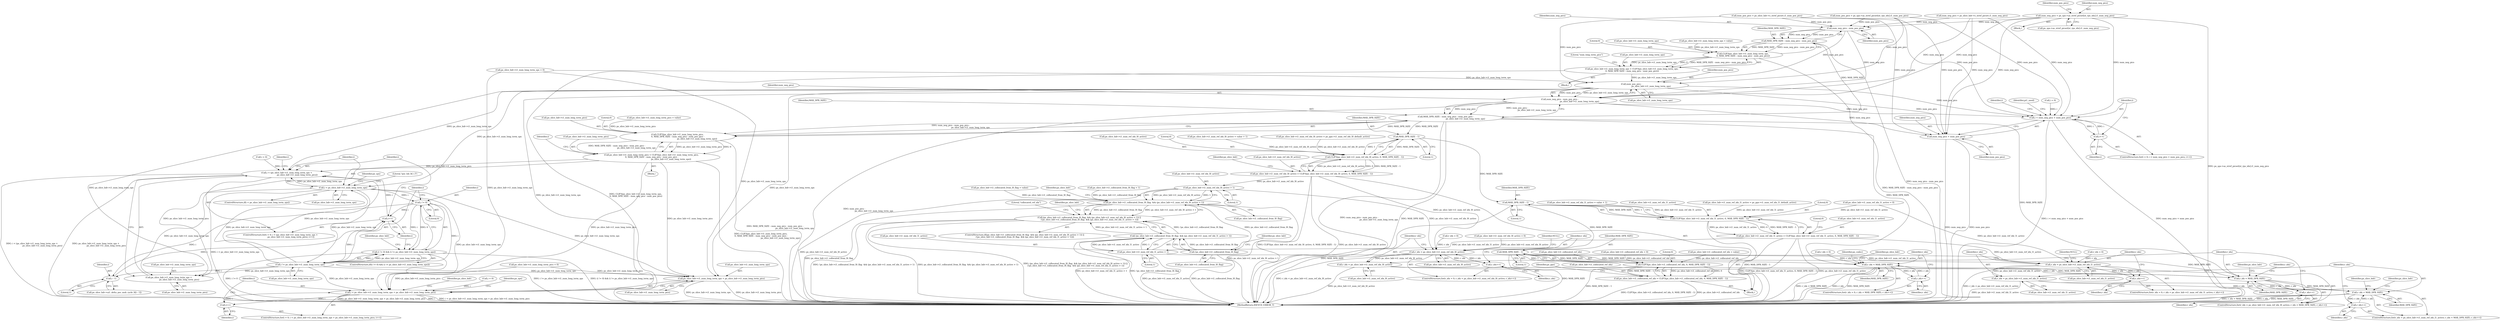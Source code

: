 digraph "0_Android_7c9be319a279654e55a6d757265f88c61a16a4d5@array" {
"1000755" [label="(Call,num_neg_pics = ps_sps->as_stref_picset[st_rps_idx].i1_num_neg_pics)"];
"1000860" [label="(Call,num_neg_pics - num_pos_pics)"];
"1000858" [label="(Call,MAX_DPB_SIZE - num_neg_pics - num_pos_pics)"];
"1000853" [label="(Call,CLIP3(ps_slice_hdr->i1_num_long_term_sps,\n 0, MAX_DPB_SIZE - num_neg_pics - num_pos_pics))"];
"1000849" [label="(Call,ps_slice_hdr->i1_num_long_term_sps = CLIP3(ps_slice_hdr->i1_num_long_term_sps,\n 0, MAX_DPB_SIZE - num_neg_pics - num_pos_pics))"];
"1000885" [label="(Call,num_pos_pics -\n                                                            ps_slice_hdr->i1_num_long_term_sps)"];
"1000883" [label="(Call,num_neg_pics - num_pos_pics -\n                                                            ps_slice_hdr->i1_num_long_term_sps)"];
"1000881" [label="(Call,MAX_DPB_SIZE - num_neg_pics - num_pos_pics -\n                                                            ps_slice_hdr->i1_num_long_term_sps)"];
"1000876" [label="(Call,CLIP3(ps_slice_hdr->i1_num_long_term_pics,\n 0, MAX_DPB_SIZE - num_neg_pics - num_pos_pics -\n                                                            ps_slice_hdr->i1_num_long_term_sps))"];
"1000872" [label="(Call,ps_slice_hdr->i1_num_long_term_pics = CLIP3(ps_slice_hdr->i1_num_long_term_pics,\n 0, MAX_DPB_SIZE - num_neg_pics - num_pos_pics -\n                                                            ps_slice_hdr->i1_num_long_term_sps))"];
"1000894" [label="(Call,i < (ps_slice_hdr->i1_num_long_term_sps +\n                                ps_slice_hdr->i1_num_long_term_pics))"];
"1000907" [label="(Call,i < ps_slice_hdr->i1_num_long_term_sps)"];
"1000896" [label="(Call,ps_slice_hdr->i1_num_long_term_sps +\n                                ps_slice_hdr->i1_num_long_term_pics)"];
"1001030" [label="(Call,i != 0)"];
"1000903" [label="(Call,i++)"];
"1001029" [label="(Call,(i != 0) && (i != ps_slice_hdr->i1_num_long_term_sps))"];
"1001033" [label="(Call,i != ps_slice_hdr->i1_num_long_term_sps)"];
"1001049" [label="(Call,i - 1)"];
"1001075" [label="(Call,i < ps_slice_hdr->i1_num_long_term_sps + ps_slice_hdr->i1_num_long_term_pics)"];
"1001084" [label="(Call,i++)"];
"1001077" [label="(Call,ps_slice_hdr->i1_num_long_term_sps + ps_slice_hdr->i1_num_long_term_pics)"];
"1001265" [label="(Call,MAX_DPB_SIZE - 1)"];
"1001260" [label="(Call,CLIP3(ps_slice_hdr->i1_num_ref_idx_l0_active, 0, MAX_DPB_SIZE - 1))"];
"1001256" [label="(Call,ps_slice_hdr->i1_num_ref_idx_l0_active = CLIP3(ps_slice_hdr->i1_num_ref_idx_l0_active, 0, MAX_DPB_SIZE - 1))"];
"1001390" [label="(Call,ps_slice_hdr->i1_num_ref_idx_l0_active > 1)"];
"1001386" [label="(Call,ps_slice_hdr->i1_collocated_from_l0_flag  && (ps_slice_hdr->i1_num_ref_idx_l0_active > 1))"];
"1001385" [label="(Call,(ps_slice_hdr->i1_collocated_from_l0_flag  && (ps_slice_hdr->i1_num_ref_idx_l0_active > 1)) ||\n (!ps_slice_hdr->i1_collocated_from_l0_flag  && (ps_slice_hdr->i1_num_ref_idx_l1_active > 1)))"];
"1001396" [label="(Call,!ps_slice_hdr->i1_collocated_from_l0_flag)"];
"1001395" [label="(Call,!ps_slice_hdr->i1_collocated_from_l0_flag  && (ps_slice_hdr->i1_num_ref_idx_l1_active > 1))"];
"1002286" [label="(Call,r_idx < ps_slice_hdr->i1_num_ref_idx_l0_active)"];
"1002291" [label="(Call,r_idx++)"];
"1002328" [label="(Call,r_idx = ps_slice_hdr->i1_num_ref_idx_l0_active)"];
"1002333" [label="(Call,r_idx < MAX_DPB_SIZE)"];
"1002336" [label="(Call,r_idx++)"];
"1002412" [label="(Call,r_idx < MAX_DPB_SIZE)"];
"1002415" [label="(Call,r_idx++)"];
"1001277" [label="(Call,MAX_DPB_SIZE - 1)"];
"1001272" [label="(Call,CLIP3(ps_slice_hdr->i1_num_ref_idx_l1_active, 0, MAX_DPB_SIZE - 1))"];
"1001268" [label="(Call,ps_slice_hdr->i1_num_ref_idx_l1_active = CLIP3(ps_slice_hdr->i1_num_ref_idx_l1_active, 0, MAX_DPB_SIZE - 1))"];
"1001400" [label="(Call,ps_slice_hdr->i1_num_ref_idx_l1_active > 1)"];
"1002365" [label="(Call,r_idx < ps_slice_hdr->i1_num_ref_idx_l1_active)"];
"1002370" [label="(Call,r_idx++)"];
"1002407" [label="(Call,r_idx = ps_slice_hdr->i1_num_ref_idx_l1_active)"];
"1001424" [label="(Call,MAX_DPB_SIZE - 1)"];
"1001419" [label="(Call,CLIP3(ps_slice_hdr->i1_collocated_ref_idx, 0, MAX_DPB_SIZE - 1))"];
"1001415" [label="(Call,ps_slice_hdr->i1_collocated_ref_idx = CLIP3(ps_slice_hdr->i1_collocated_ref_idx, 0, MAX_DPB_SIZE - 1))"];
"1002161" [label="(Call,r_idx < MAX_DPB_SIZE)"];
"1002164" [label="(Call,r_idx++)"];
"1001056" [label="(Call,i < num_neg_pics + num_pos_pics)"];
"1001061" [label="(Call,i++)"];
"1001058" [label="(Call,num_neg_pics + num_pos_pics)"];
"1000885" [label="(Call,num_pos_pics -\n                                                            ps_slice_hdr->i1_num_long_term_sps)"];
"1001261" [label="(Call,ps_slice_hdr->i1_num_ref_idx_l0_active)"];
"1001420" [label="(Call,ps_slice_hdr->i1_collocated_ref_idx)"];
"1000876" [label="(Call,CLIP3(ps_slice_hdr->i1_num_long_term_pics,\n 0, MAX_DPB_SIZE - num_neg_pics - num_pos_pics -\n                                                            ps_slice_hdr->i1_num_long_term_sps))"];
"1001265" [label="(Call,MAX_DPB_SIZE - 1)"];
"1001264" [label="(Literal,0)"];
"1000882" [label="(Identifier,MAX_DPB_SIZE)"];
"1001033" [label="(Call,i != ps_slice_hdr->i1_num_long_term_sps)"];
"1001208" [label="(Call,ps_slice_hdr->i1_num_ref_idx_l0_active = value + 1)"];
"1002336" [label="(Call,r_idx++)"];
"1002408" [label="(Identifier,r_idx)"];
"1002409" [label="(Call,ps_slice_hdr->i1_num_ref_idx_l1_active)"];
"1001357" [label="(Call,ps_slice_hdr->i1_collocated_ref_idx = 0)"];
"1001391" [label="(Call,ps_slice_hdr->i1_num_ref_idx_l0_active)"];
"1000890" [label="(ControlStructure,for(i = 0; i < (ps_slice_hdr->i1_num_long_term_sps +\n                                ps_slice_hdr->i1_num_long_term_pics); i++))"];
"1001090" [label="(Identifier,ps_slice_hdr)"];
"1000859" [label="(Identifier,MAX_DPB_SIZE)"];
"1001226" [label="(Call,ps_slice_hdr->i1_num_ref_idx_l1_active = value + 1)"];
"1000873" [label="(Call,ps_slice_hdr->i1_num_long_term_pics)"];
"1000900" [label="(Call,ps_slice_hdr->i1_num_long_term_pics)"];
"1002296" [label="(Identifier,NULL)"];
"1001384" [label="(ControlStructure,if((ps_slice_hdr->i1_collocated_from_l0_flag  && (ps_slice_hdr->i1_num_ref_idx_l0_active > 1)) ||\n (!ps_slice_hdr->i1_collocated_from_l0_flag  && (ps_slice_hdr->i1_num_ref_idx_l1_active > 1))))"];
"1001395" [label="(Call,!ps_slice_hdr->i1_collocated_from_l0_flag  && (ps_slice_hdr->i1_num_ref_idx_l1_active > 1))"];
"1001045" [label="(Call,ps_slice_hdr->ai1_delta_poc_msb_cycle_lt[i - 1])"];
"1001078" [label="(Call,ps_slice_hdr->i1_num_long_term_sps)"];
"1002283" [label="(Call,r_idx = 0)"];
"1001417" [label="(Identifier,ps_slice_hdr)"];
"1002164" [label="(Call,r_idx++)"];
"1000867" [label="(Call,ps_slice_hdr->i1_num_long_term_pics = value)"];
"1001085" [label="(Identifier,i)"];
"1000877" [label="(Call,ps_slice_hdr->i1_num_long_term_pics)"];
"1001270" [label="(Identifier,ps_slice_hdr)"];
"1000864" [label="(Literal,\"num_long_term_pics\")"];
"1001061" [label="(Call,i++)"];
"1001272" [label="(Call,CLIP3(ps_slice_hdr->i1_num_ref_idx_l1_active, 0, MAX_DPB_SIZE - 1))"];
"1001058" [label="(Call,num_neg_pics + num_pos_pics)"];
"1001260" [label="(Call,CLIP3(ps_slice_hdr->i1_num_ref_idx_l0_active, 0, MAX_DPB_SIZE - 1))"];
"1001282" [label="(Literal,0)"];
"1000906" [label="(ControlStructure,if(i < ps_slice_hdr->i1_num_long_term_sps))"];
"1001032" [label="(Literal,0)"];
"1000892" [label="(Identifier,i)"];
"1001256" [label="(Call,ps_slice_hdr->i1_num_ref_idx_l0_active = CLIP3(ps_slice_hdr->i1_num_ref_idx_l0_active, 0, MAX_DPB_SIZE - 1))"];
"1002337" [label="(Identifier,r_idx)"];
"1002371" [label="(Identifier,r_idx)"];
"1002162" [label="(Identifier,r_idx)"];
"1002367" [label="(Call,ps_slice_hdr->i1_num_ref_idx_l1_active)"];
"1001059" [label="(Identifier,num_neg_pics)"];
"1000850" [label="(Call,ps_slice_hdr->i1_num_long_term_sps)"];
"1000916" [label="(Identifier,ps_sps)"];
"1001273" [label="(Call,ps_slice_hdr->i1_num_ref_idx_l1_active)"];
"1000764" [label="(Call,num_pos_pics = ps_sps->as_stref_picset[st_rps_idx].i1_num_pos_pics)"];
"1000716" [label="(Block,)"];
"1001268" [label="(Call,ps_slice_hdr->i1_num_ref_idx_l1_active = CLIP3(ps_slice_hdr->i1_num_ref_idx_l1_active, 0, MAX_DPB_SIZE - 1))"];
"1001072" [label="(Call,i = 0)"];
"1001426" [label="(Literal,1)"];
"1000576" [label="(Call,ps_slice_hdr->i1_num_long_term_pics = 0)"];
"1001415" [label="(Call,ps_slice_hdr->i1_collocated_ref_idx = CLIP3(ps_slice_hdr->i1_collocated_ref_idx, 0, MAX_DPB_SIZE - 1))"];
"1001035" [label="(Call,ps_slice_hdr->i1_num_long_term_sps)"];
"1001081" [label="(Call,ps_slice_hdr->i1_num_long_term_pics)"];
"1001034" [label="(Identifier,i)"];
"1002343" [label="(Identifier,ps_slice_hdr)"];
"1000862" [label="(Identifier,num_pos_pics)"];
"1001029" [label="(Call,(i != 0) && (i != ps_slice_hdr->i1_num_long_term_sps))"];
"1002413" [label="(Identifier,r_idx)"];
"1001062" [label="(Identifier,i)"];
"1002282" [label="(ControlStructure,for(r_idx = 0; r_idx < ps_slice_hdr->i1_num_ref_idx_l0_active; r_idx++))"];
"1001098" [label="(Identifier,ps_sps)"];
"1001057" [label="(Identifier,i)"];
"1001423" [label="(Literal,0)"];
"1001424" [label="(Call,MAX_DPB_SIZE - 1)"];
"1001394" [label="(Literal,1)"];
"1001049" [label="(Call,i - 1)"];
"1000883" [label="(Call,num_neg_pics - num_pos_pics -\n                                                            ps_slice_hdr->i1_num_long_term_sps)"];
"1000891" [label="(Call,i = 0)"];
"1002223" [label="(Identifier,ps_codec)"];
"1002171" [label="(Identifier,ps_slice_hdr)"];
"1000755" [label="(Call,num_neg_pics = ps_sps->as_stref_picset[st_rps_idx].i1_num_neg_pics)"];
"1001031" [label="(Identifier,i)"];
"1001407" [label="(Literal,\"collocated_ref_idx\")"];
"1001060" [label="(Identifier,num_pos_pics)"];
"1001390" [label="(Call,ps_slice_hdr->i1_num_ref_idx_l0_active > 1)"];
"1002292" [label="(Identifier,r_idx)"];
"1001396" [label="(Call,!ps_slice_hdr->i1_collocated_from_l0_flag)"];
"1001379" [label="(Call,ps_slice_hdr->i1_collocated_from_l0_flag = value)"];
"1002375" [label="(Identifier,NULL)"];
"1001249" [label="(Call,ps_slice_hdr->i1_num_ref_idx_l1_active = ps_pps->i1_num_ref_idx_l1_default_active)"];
"1002443" [label="(Identifier,ps_slice_hdr)"];
"1002661" [label="(MethodReturn,IHEVCD_ERROR_T)"];
"1001257" [label="(Call,ps_slice_hdr->i1_num_ref_idx_l0_active)"];
"1002365" [label="(Call,r_idx < ps_slice_hdr->i1_num_ref_idx_l1_active)"];
"1000881" [label="(Call,MAX_DPB_SIZE - num_neg_pics - num_pos_pics -\n                                                            ps_slice_hdr->i1_num_long_term_sps)"];
"1000880" [label="(Literal,0)"];
"1001431" [label="(Identifier,ps_pps)"];
"1001050" [label="(Identifier,i)"];
"1001056" [label="(Call,i < num_neg_pics + num_pos_pics)"];
"1000832" [label="(Block,)"];
"1000861" [label="(Identifier,num_neg_pics)"];
"1000908" [label="(Identifier,i)"];
"1000853" [label="(Call,CLIP3(ps_slice_hdr->i1_num_long_term_sps,\n 0, MAX_DPB_SIZE - num_neg_pics - num_pos_pics))"];
"1001387" [label="(Call,ps_slice_hdr->i1_collocated_from_l0_flag)"];
"1000854" [label="(Call,ps_slice_hdr->i1_num_long_term_sps)"];
"1002414" [label="(Identifier,MAX_DPB_SIZE)"];
"1000571" [label="(Call,ps_slice_hdr->i1_num_long_term_sps = 0)"];
"1002158" [label="(Call,r_idx = 0)"];
"1002328" [label="(Call,r_idx = ps_slice_hdr->i1_num_ref_idx_l0_active)"];
"1000896" [label="(Call,ps_slice_hdr->i1_num_long_term_sps +\n                                ps_slice_hdr->i1_num_long_term_pics)"];
"1000966" [label="(Literal,\"poc_lsb_lt[ i ]\")"];
"1001076" [label="(Identifier,i)"];
"1001052" [label="(ControlStructure,for(i = 0; i < num_neg_pics + num_pos_pics; i++))"];
"1001277" [label="(Call,MAX_DPB_SIZE - 1)"];
"1000907" [label="(Call,i < ps_slice_hdr->i1_num_long_term_sps)"];
"1001075" [label="(Call,i < ps_slice_hdr->i1_num_long_term_sps + ps_slice_hdr->i1_num_long_term_pics)"];
"1000904" [label="(Identifier,i)"];
"1000765" [label="(Identifier,num_pos_pics)"];
"1001042" [label="(Identifier,ps_slice_hdr)"];
"1001386" [label="(Call,ps_slice_hdr->i1_collocated_from_l0_flag  && (ps_slice_hdr->i1_num_ref_idx_l0_active > 1))"];
"1000860" [label="(Call,num_neg_pics - num_pos_pics)"];
"1002362" [label="(Call,r_idx = 0)"];
"1001410" [label="(Call,ps_slice_hdr->i1_collocated_ref_idx = value)"];
"1002334" [label="(Identifier,r_idx)"];
"1002361" [label="(ControlStructure,for(r_idx = 0; r_idx < ps_slice_hdr->i1_num_ref_idx_l1_active; r_idx++))"];
"1000757" [label="(Call,ps_sps->as_stref_picset[st_rps_idx].i1_num_neg_pics)"];
"1002287" [label="(Identifier,r_idx)"];
"1001269" [label="(Call,ps_slice_hdr->i1_num_ref_idx_l1_active)"];
"1001073" [label="(Identifier,i)"];
"1002329" [label="(Identifier,r_idx)"];
"1000807" [label="(Call,num_neg_pics = ps_slice_hdr->s_stref_picset.i1_num_neg_pics)"];
"1000858" [label="(Call,MAX_DPB_SIZE - num_neg_pics - num_pos_pics)"];
"1002422" [label="(Identifier,ps_slice_hdr)"];
"1002286" [label="(Call,r_idx < ps_slice_hdr->i1_num_ref_idx_l0_active)"];
"1001416" [label="(Call,ps_slice_hdr->i1_collocated_ref_idx)"];
"1000897" [label="(Call,ps_slice_hdr->i1_num_long_term_sps)"];
"1000884" [label="(Identifier,num_neg_pics)"];
"1002327" [label="(ControlStructure,for(r_idx = ps_slice_hdr->i1_num_ref_idx_l0_active; r_idx < MAX_DPB_SIZE; r_idx++))"];
"1001402" [label="(Identifier,ps_slice_hdr)"];
"1002407" [label="(Call,r_idx = ps_slice_hdr->i1_num_ref_idx_l1_active)"];
"1002416" [label="(Identifier,r_idx)"];
"1001279" [label="(Literal,1)"];
"1001276" [label="(Literal,0)"];
"1001054" [label="(Identifier,i)"];
"1002406" [label="(ControlStructure,for(r_idx = ps_slice_hdr->i1_num_ref_idx_l1_active; r_idx < MAX_DPB_SIZE; r_idx++))"];
"1001051" [label="(Literal,1)"];
"1002333" [label="(Call,r_idx < MAX_DPB_SIZE)"];
"1001278" [label="(Identifier,MAX_DPB_SIZE)"];
"1000844" [label="(Call,ps_slice_hdr->i1_num_long_term_sps = value)"];
"1000857" [label="(Literal,0)"];
"1000903" [label="(Call,i++)"];
"1002412" [label="(Call,r_idx < MAX_DPB_SIZE)"];
"1000894" [label="(Call,i < (ps_slice_hdr->i1_num_long_term_sps +\n                                ps_slice_hdr->i1_num_long_term_pics))"];
"1001267" [label="(Literal,1)"];
"1001071" [label="(ControlStructure,for(i = 0; i < ps_slice_hdr->i1_num_long_term_sps + ps_slice_hdr->i1_num_long_term_pics; i++))"];
"1002335" [label="(Identifier,MAX_DPB_SIZE)"];
"1001161" [label="(Call,ps_slice_hdr->i1_num_ref_idx_l1_active = 0)"];
"1000872" [label="(Call,ps_slice_hdr->i1_num_long_term_pics = CLIP3(ps_slice_hdr->i1_num_long_term_pics,\n 0, MAX_DPB_SIZE - num_neg_pics - num_pos_pics -\n                                                            ps_slice_hdr->i1_num_long_term_sps))"];
"1002366" [label="(Identifier,r_idx)"];
"1001385" [label="(Call,(ps_slice_hdr->i1_collocated_from_l0_flag  && (ps_slice_hdr->i1_num_ref_idx_l0_active > 1)) ||\n (!ps_slice_hdr->i1_collocated_from_l0_flag  && (ps_slice_hdr->i1_num_ref_idx_l1_active > 1)))"];
"1001404" [label="(Literal,1)"];
"1001188" [label="(Block,)"];
"1002161" [label="(Call,r_idx < MAX_DPB_SIZE)"];
"1001235" [label="(Call,ps_slice_hdr->i1_num_ref_idx_l0_active = ps_pps->i1_num_ref_idx_l0_default_active)"];
"1001401" [label="(Call,ps_slice_hdr->i1_num_ref_idx_l1_active)"];
"1001066" [label="(Identifier,pi1_used)"];
"1002165" [label="(Identifier,r_idx)"];
"1002288" [label="(Call,ps_slice_hdr->i1_num_ref_idx_l0_active)"];
"1000895" [label="(Identifier,i)"];
"1001077" [label="(Call,ps_slice_hdr->i1_num_long_term_sps + ps_slice_hdr->i1_num_long_term_pics)"];
"1002330" [label="(Call,ps_slice_hdr->i1_num_ref_idx_l0_active)"];
"1002363" [label="(Identifier,r_idx)"];
"1001419" [label="(Call,CLIP3(ps_slice_hdr->i1_collocated_ref_idx, 0, MAX_DPB_SIZE - 1))"];
"1001398" [label="(Identifier,ps_slice_hdr)"];
"1001156" [label="(Call,ps_slice_hdr->i1_num_ref_idx_l0_active = 0)"];
"1002370" [label="(Call,r_idx++)"];
"1001352" [label="(Call,ps_slice_hdr->i1_collocated_from_l0_flag = 1)"];
"1000886" [label="(Identifier,num_pos_pics)"];
"1001030" [label="(Call,i != 0)"];
"1000887" [label="(Call,ps_slice_hdr->i1_num_long_term_sps)"];
"1001053" [label="(Call,i = 0)"];
"1001084" [label="(Call,i++)"];
"1001028" [label="(ControlStructure,if((i != 0) && (i != ps_slice_hdr->i1_num_long_term_sps)))"];
"1002291" [label="(Call,r_idx++)"];
"1000814" [label="(Call,num_pos_pics = ps_slice_hdr->s_stref_picset.i1_num_pos_pics)"];
"1000756" [label="(Identifier,num_neg_pics)"];
"1000849" [label="(Call,ps_slice_hdr->i1_num_long_term_sps = CLIP3(ps_slice_hdr->i1_num_long_term_sps,\n 0, MAX_DPB_SIZE - num_neg_pics - num_pos_pics))"];
"1001425" [label="(Identifier,MAX_DPB_SIZE)"];
"1000909" [label="(Call,ps_slice_hdr->i1_num_long_term_sps)"];
"1002415" [label="(Call,r_idx++)"];
"1001400" [label="(Call,ps_slice_hdr->i1_num_ref_idx_l1_active > 1)"];
"1002163" [label="(Identifier,MAX_DPB_SIZE)"];
"1002157" [label="(ControlStructure,for(r_idx = 0; r_idx < MAX_DPB_SIZE; r_idx++))"];
"1001266" [label="(Identifier,MAX_DPB_SIZE)"];
"1000839" [label="(Block,)"];
"1001397" [label="(Call,ps_slice_hdr->i1_collocated_from_l0_flag)"];
"1000755" -> "1000716"  [label="AST: "];
"1000755" -> "1000757"  [label="CFG: "];
"1000756" -> "1000755"  [label="AST: "];
"1000757" -> "1000755"  [label="AST: "];
"1000765" -> "1000755"  [label="CFG: "];
"1000755" -> "1002661"  [label="DDG: ps_sps->as_stref_picset[st_rps_idx].i1_num_neg_pics"];
"1000755" -> "1000860"  [label="DDG: num_neg_pics"];
"1000755" -> "1000883"  [label="DDG: num_neg_pics"];
"1000755" -> "1001056"  [label="DDG: num_neg_pics"];
"1000755" -> "1001058"  [label="DDG: num_neg_pics"];
"1000860" -> "1000858"  [label="AST: "];
"1000860" -> "1000862"  [label="CFG: "];
"1000861" -> "1000860"  [label="AST: "];
"1000862" -> "1000860"  [label="AST: "];
"1000858" -> "1000860"  [label="CFG: "];
"1000860" -> "1000858"  [label="DDG: num_neg_pics"];
"1000860" -> "1000858"  [label="DDG: num_pos_pics"];
"1000807" -> "1000860"  [label="DDG: num_neg_pics"];
"1000814" -> "1000860"  [label="DDG: num_pos_pics"];
"1000764" -> "1000860"  [label="DDG: num_pos_pics"];
"1000860" -> "1000883"  [label="DDG: num_neg_pics"];
"1000860" -> "1000885"  [label="DDG: num_pos_pics"];
"1000858" -> "1000853"  [label="AST: "];
"1000859" -> "1000858"  [label="AST: "];
"1000853" -> "1000858"  [label="CFG: "];
"1000858" -> "1002661"  [label="DDG: num_neg_pics - num_pos_pics"];
"1000858" -> "1000853"  [label="DDG: MAX_DPB_SIZE"];
"1000858" -> "1000853"  [label="DDG: num_neg_pics - num_pos_pics"];
"1000858" -> "1000881"  [label="DDG: MAX_DPB_SIZE"];
"1000853" -> "1000849"  [label="AST: "];
"1000854" -> "1000853"  [label="AST: "];
"1000857" -> "1000853"  [label="AST: "];
"1000849" -> "1000853"  [label="CFG: "];
"1000853" -> "1002661"  [label="DDG: MAX_DPB_SIZE - num_neg_pics - num_pos_pics"];
"1000853" -> "1000849"  [label="DDG: ps_slice_hdr->i1_num_long_term_sps"];
"1000853" -> "1000849"  [label="DDG: 0"];
"1000853" -> "1000849"  [label="DDG: MAX_DPB_SIZE - num_neg_pics - num_pos_pics"];
"1000844" -> "1000853"  [label="DDG: ps_slice_hdr->i1_num_long_term_sps"];
"1000849" -> "1000839"  [label="AST: "];
"1000850" -> "1000849"  [label="AST: "];
"1000864" -> "1000849"  [label="CFG: "];
"1000849" -> "1002661"  [label="DDG: CLIP3(ps_slice_hdr->i1_num_long_term_sps,\n 0, MAX_DPB_SIZE - num_neg_pics - num_pos_pics)"];
"1000849" -> "1000885"  [label="DDG: ps_slice_hdr->i1_num_long_term_sps"];
"1000885" -> "1000883"  [label="AST: "];
"1000885" -> "1000887"  [label="CFG: "];
"1000886" -> "1000885"  [label="AST: "];
"1000887" -> "1000885"  [label="AST: "];
"1000883" -> "1000885"  [label="CFG: "];
"1000885" -> "1000883"  [label="DDG: num_pos_pics"];
"1000885" -> "1000883"  [label="DDG: ps_slice_hdr->i1_num_long_term_sps"];
"1000814" -> "1000885"  [label="DDG: num_pos_pics"];
"1000764" -> "1000885"  [label="DDG: num_pos_pics"];
"1000571" -> "1000885"  [label="DDG: ps_slice_hdr->i1_num_long_term_sps"];
"1000885" -> "1000894"  [label="DDG: ps_slice_hdr->i1_num_long_term_sps"];
"1000885" -> "1000896"  [label="DDG: ps_slice_hdr->i1_num_long_term_sps"];
"1000885" -> "1000907"  [label="DDG: ps_slice_hdr->i1_num_long_term_sps"];
"1000885" -> "1001056"  [label="DDG: num_pos_pics"];
"1000885" -> "1001058"  [label="DDG: num_pos_pics"];
"1000885" -> "1001075"  [label="DDG: ps_slice_hdr->i1_num_long_term_sps"];
"1000885" -> "1001077"  [label="DDG: ps_slice_hdr->i1_num_long_term_sps"];
"1000883" -> "1000881"  [label="AST: "];
"1000884" -> "1000883"  [label="AST: "];
"1000881" -> "1000883"  [label="CFG: "];
"1000883" -> "1002661"  [label="DDG: num_pos_pics -\n                                                            ps_slice_hdr->i1_num_long_term_sps"];
"1000883" -> "1000881"  [label="DDG: num_neg_pics"];
"1000883" -> "1000881"  [label="DDG: num_pos_pics -\n                                                            ps_slice_hdr->i1_num_long_term_sps"];
"1000807" -> "1000883"  [label="DDG: num_neg_pics"];
"1000883" -> "1001056"  [label="DDG: num_neg_pics"];
"1000883" -> "1001058"  [label="DDG: num_neg_pics"];
"1000881" -> "1000876"  [label="AST: "];
"1000882" -> "1000881"  [label="AST: "];
"1000876" -> "1000881"  [label="CFG: "];
"1000881" -> "1002661"  [label="DDG: num_neg_pics - num_pos_pics -\n                                                            ps_slice_hdr->i1_num_long_term_sps"];
"1000881" -> "1002661"  [label="DDG: MAX_DPB_SIZE"];
"1000881" -> "1000876"  [label="DDG: MAX_DPB_SIZE"];
"1000881" -> "1000876"  [label="DDG: num_neg_pics - num_pos_pics -\n                                                            ps_slice_hdr->i1_num_long_term_sps"];
"1000881" -> "1001265"  [label="DDG: MAX_DPB_SIZE"];
"1000881" -> "1002161"  [label="DDG: MAX_DPB_SIZE"];
"1000881" -> "1002333"  [label="DDG: MAX_DPB_SIZE"];
"1000876" -> "1000872"  [label="AST: "];
"1000877" -> "1000876"  [label="AST: "];
"1000880" -> "1000876"  [label="AST: "];
"1000872" -> "1000876"  [label="CFG: "];
"1000876" -> "1002661"  [label="DDG: MAX_DPB_SIZE - num_neg_pics - num_pos_pics -\n                                                            ps_slice_hdr->i1_num_long_term_sps"];
"1000876" -> "1000872"  [label="DDG: ps_slice_hdr->i1_num_long_term_pics"];
"1000876" -> "1000872"  [label="DDG: 0"];
"1000876" -> "1000872"  [label="DDG: MAX_DPB_SIZE - num_neg_pics - num_pos_pics -\n                                                            ps_slice_hdr->i1_num_long_term_sps"];
"1000867" -> "1000876"  [label="DDG: ps_slice_hdr->i1_num_long_term_pics"];
"1000872" -> "1000832"  [label="AST: "];
"1000873" -> "1000872"  [label="AST: "];
"1000892" -> "1000872"  [label="CFG: "];
"1000872" -> "1002661"  [label="DDG: CLIP3(ps_slice_hdr->i1_num_long_term_pics,\n 0, MAX_DPB_SIZE - num_neg_pics - num_pos_pics -\n                                                            ps_slice_hdr->i1_num_long_term_sps)"];
"1000872" -> "1000894"  [label="DDG: ps_slice_hdr->i1_num_long_term_pics"];
"1000872" -> "1000896"  [label="DDG: ps_slice_hdr->i1_num_long_term_pics"];
"1000872" -> "1001075"  [label="DDG: ps_slice_hdr->i1_num_long_term_pics"];
"1000872" -> "1001077"  [label="DDG: ps_slice_hdr->i1_num_long_term_pics"];
"1000894" -> "1000890"  [label="AST: "];
"1000894" -> "1000896"  [label="CFG: "];
"1000895" -> "1000894"  [label="AST: "];
"1000896" -> "1000894"  [label="AST: "];
"1000908" -> "1000894"  [label="CFG: "];
"1001054" -> "1000894"  [label="CFG: "];
"1000894" -> "1002661"  [label="DDG: i < (ps_slice_hdr->i1_num_long_term_sps +\n                                ps_slice_hdr->i1_num_long_term_pics)"];
"1000894" -> "1002661"  [label="DDG: ps_slice_hdr->i1_num_long_term_sps +\n                                ps_slice_hdr->i1_num_long_term_pics"];
"1000903" -> "1000894"  [label="DDG: i"];
"1000891" -> "1000894"  [label="DDG: i"];
"1000907" -> "1000894"  [label="DDG: ps_slice_hdr->i1_num_long_term_sps"];
"1001033" -> "1000894"  [label="DDG: ps_slice_hdr->i1_num_long_term_sps"];
"1000894" -> "1000907"  [label="DDG: i"];
"1000907" -> "1000906"  [label="AST: "];
"1000907" -> "1000909"  [label="CFG: "];
"1000908" -> "1000907"  [label="AST: "];
"1000909" -> "1000907"  [label="AST: "];
"1000916" -> "1000907"  [label="CFG: "];
"1000966" -> "1000907"  [label="CFG: "];
"1000907" -> "1002661"  [label="DDG: i < ps_slice_hdr->i1_num_long_term_sps"];
"1000907" -> "1000896"  [label="DDG: ps_slice_hdr->i1_num_long_term_sps"];
"1001033" -> "1000907"  [label="DDG: ps_slice_hdr->i1_num_long_term_sps"];
"1000907" -> "1001030"  [label="DDG: i"];
"1000907" -> "1001033"  [label="DDG: ps_slice_hdr->i1_num_long_term_sps"];
"1000907" -> "1001075"  [label="DDG: ps_slice_hdr->i1_num_long_term_sps"];
"1000907" -> "1001077"  [label="DDG: ps_slice_hdr->i1_num_long_term_sps"];
"1000896" -> "1000900"  [label="CFG: "];
"1000897" -> "1000896"  [label="AST: "];
"1000900" -> "1000896"  [label="AST: "];
"1001033" -> "1000896"  [label="DDG: ps_slice_hdr->i1_num_long_term_sps"];
"1001030" -> "1001029"  [label="AST: "];
"1001030" -> "1001032"  [label="CFG: "];
"1001031" -> "1001030"  [label="AST: "];
"1001032" -> "1001030"  [label="AST: "];
"1001034" -> "1001030"  [label="CFG: "];
"1001029" -> "1001030"  [label="CFG: "];
"1001030" -> "1000903"  [label="DDG: i"];
"1001030" -> "1001029"  [label="DDG: i"];
"1001030" -> "1001029"  [label="DDG: 0"];
"1001030" -> "1001033"  [label="DDG: i"];
"1001030" -> "1001049"  [label="DDG: i"];
"1000903" -> "1000890"  [label="AST: "];
"1000903" -> "1000904"  [label="CFG: "];
"1000904" -> "1000903"  [label="AST: "];
"1000895" -> "1000903"  [label="CFG: "];
"1001049" -> "1000903"  [label="DDG: i"];
"1001033" -> "1000903"  [label="DDG: i"];
"1001029" -> "1001028"  [label="AST: "];
"1001029" -> "1001033"  [label="CFG: "];
"1001033" -> "1001029"  [label="AST: "];
"1001042" -> "1001029"  [label="CFG: "];
"1000904" -> "1001029"  [label="CFG: "];
"1001029" -> "1002661"  [label="DDG: i != 0"];
"1001029" -> "1002661"  [label="DDG: i != ps_slice_hdr->i1_num_long_term_sps"];
"1001029" -> "1002661"  [label="DDG: (i != 0) && (i != ps_slice_hdr->i1_num_long_term_sps)"];
"1001033" -> "1001029"  [label="DDG: i"];
"1001033" -> "1001029"  [label="DDG: ps_slice_hdr->i1_num_long_term_sps"];
"1001033" -> "1001035"  [label="CFG: "];
"1001034" -> "1001033"  [label="AST: "];
"1001035" -> "1001033"  [label="AST: "];
"1001033" -> "1001049"  [label="DDG: i"];
"1001033" -> "1001075"  [label="DDG: ps_slice_hdr->i1_num_long_term_sps"];
"1001033" -> "1001077"  [label="DDG: ps_slice_hdr->i1_num_long_term_sps"];
"1001049" -> "1001045"  [label="AST: "];
"1001049" -> "1001051"  [label="CFG: "];
"1001050" -> "1001049"  [label="AST: "];
"1001051" -> "1001049"  [label="AST: "];
"1001045" -> "1001049"  [label="CFG: "];
"1001075" -> "1001071"  [label="AST: "];
"1001075" -> "1001077"  [label="CFG: "];
"1001076" -> "1001075"  [label="AST: "];
"1001077" -> "1001075"  [label="AST: "];
"1001090" -> "1001075"  [label="CFG: "];
"1001098" -> "1001075"  [label="CFG: "];
"1001075" -> "1002661"  [label="DDG: i < ps_slice_hdr->i1_num_long_term_sps + ps_slice_hdr->i1_num_long_term_pics"];
"1001075" -> "1002661"  [label="DDG: ps_slice_hdr->i1_num_long_term_sps + ps_slice_hdr->i1_num_long_term_pics"];
"1001075" -> "1002661"  [label="DDG: i"];
"1001084" -> "1001075"  [label="DDG: i"];
"1001072" -> "1001075"  [label="DDG: i"];
"1000571" -> "1001075"  [label="DDG: ps_slice_hdr->i1_num_long_term_sps"];
"1000576" -> "1001075"  [label="DDG: ps_slice_hdr->i1_num_long_term_pics"];
"1001075" -> "1001084"  [label="DDG: i"];
"1001084" -> "1001071"  [label="AST: "];
"1001084" -> "1001085"  [label="CFG: "];
"1001085" -> "1001084"  [label="AST: "];
"1001076" -> "1001084"  [label="CFG: "];
"1001077" -> "1001081"  [label="CFG: "];
"1001078" -> "1001077"  [label="AST: "];
"1001081" -> "1001077"  [label="AST: "];
"1001077" -> "1002661"  [label="DDG: ps_slice_hdr->i1_num_long_term_sps"];
"1001077" -> "1002661"  [label="DDG: ps_slice_hdr->i1_num_long_term_pics"];
"1000571" -> "1001077"  [label="DDG: ps_slice_hdr->i1_num_long_term_sps"];
"1000576" -> "1001077"  [label="DDG: ps_slice_hdr->i1_num_long_term_pics"];
"1001265" -> "1001260"  [label="AST: "];
"1001265" -> "1001267"  [label="CFG: "];
"1001266" -> "1001265"  [label="AST: "];
"1001267" -> "1001265"  [label="AST: "];
"1001260" -> "1001265"  [label="CFG: "];
"1001265" -> "1001260"  [label="DDG: MAX_DPB_SIZE"];
"1001265" -> "1001260"  [label="DDG: 1"];
"1001265" -> "1001277"  [label="DDG: MAX_DPB_SIZE"];
"1001260" -> "1001256"  [label="AST: "];
"1001261" -> "1001260"  [label="AST: "];
"1001264" -> "1001260"  [label="AST: "];
"1001256" -> "1001260"  [label="CFG: "];
"1001260" -> "1001256"  [label="DDG: ps_slice_hdr->i1_num_ref_idx_l0_active"];
"1001260" -> "1001256"  [label="DDG: 0"];
"1001260" -> "1001256"  [label="DDG: MAX_DPB_SIZE - 1"];
"1001208" -> "1001260"  [label="DDG: ps_slice_hdr->i1_num_ref_idx_l0_active"];
"1001235" -> "1001260"  [label="DDG: ps_slice_hdr->i1_num_ref_idx_l0_active"];
"1001256" -> "1001188"  [label="AST: "];
"1001257" -> "1001256"  [label="AST: "];
"1001270" -> "1001256"  [label="CFG: "];
"1001256" -> "1002661"  [label="DDG: ps_slice_hdr->i1_num_ref_idx_l0_active"];
"1001256" -> "1002661"  [label="DDG: CLIP3(ps_slice_hdr->i1_num_ref_idx_l0_active, 0, MAX_DPB_SIZE - 1)"];
"1001256" -> "1001390"  [label="DDG: ps_slice_hdr->i1_num_ref_idx_l0_active"];
"1001256" -> "1002286"  [label="DDG: ps_slice_hdr->i1_num_ref_idx_l0_active"];
"1001390" -> "1001386"  [label="AST: "];
"1001390" -> "1001394"  [label="CFG: "];
"1001391" -> "1001390"  [label="AST: "];
"1001394" -> "1001390"  [label="AST: "];
"1001386" -> "1001390"  [label="CFG: "];
"1001390" -> "1002661"  [label="DDG: ps_slice_hdr->i1_num_ref_idx_l0_active"];
"1001390" -> "1001386"  [label="DDG: ps_slice_hdr->i1_num_ref_idx_l0_active"];
"1001390" -> "1001386"  [label="DDG: 1"];
"1001390" -> "1002286"  [label="DDG: ps_slice_hdr->i1_num_ref_idx_l0_active"];
"1001386" -> "1001385"  [label="AST: "];
"1001386" -> "1001387"  [label="CFG: "];
"1001387" -> "1001386"  [label="AST: "];
"1001398" -> "1001386"  [label="CFG: "];
"1001385" -> "1001386"  [label="CFG: "];
"1001386" -> "1002661"  [label="DDG: ps_slice_hdr->i1_collocated_from_l0_flag"];
"1001386" -> "1002661"  [label="DDG: ps_slice_hdr->i1_num_ref_idx_l0_active > 1"];
"1001386" -> "1001385"  [label="DDG: ps_slice_hdr->i1_collocated_from_l0_flag"];
"1001386" -> "1001385"  [label="DDG: ps_slice_hdr->i1_num_ref_idx_l0_active > 1"];
"1001379" -> "1001386"  [label="DDG: ps_slice_hdr->i1_collocated_from_l0_flag"];
"1001352" -> "1001386"  [label="DDG: ps_slice_hdr->i1_collocated_from_l0_flag"];
"1001386" -> "1001396"  [label="DDG: ps_slice_hdr->i1_collocated_from_l0_flag"];
"1001385" -> "1001384"  [label="AST: "];
"1001385" -> "1001395"  [label="CFG: "];
"1001395" -> "1001385"  [label="AST: "];
"1001407" -> "1001385"  [label="CFG: "];
"1001417" -> "1001385"  [label="CFG: "];
"1001385" -> "1002661"  [label="DDG: (ps_slice_hdr->i1_collocated_from_l0_flag  && (ps_slice_hdr->i1_num_ref_idx_l0_active > 1)) ||\n (!ps_slice_hdr->i1_collocated_from_l0_flag  && (ps_slice_hdr->i1_num_ref_idx_l1_active > 1))"];
"1001385" -> "1002661"  [label="DDG: !ps_slice_hdr->i1_collocated_from_l0_flag  && (ps_slice_hdr->i1_num_ref_idx_l1_active > 1)"];
"1001385" -> "1002661"  [label="DDG: ps_slice_hdr->i1_collocated_from_l0_flag  && (ps_slice_hdr->i1_num_ref_idx_l0_active > 1)"];
"1001395" -> "1001385"  [label="DDG: !ps_slice_hdr->i1_collocated_from_l0_flag"];
"1001395" -> "1001385"  [label="DDG: ps_slice_hdr->i1_num_ref_idx_l1_active > 1"];
"1001396" -> "1001395"  [label="AST: "];
"1001396" -> "1001397"  [label="CFG: "];
"1001397" -> "1001396"  [label="AST: "];
"1001402" -> "1001396"  [label="CFG: "];
"1001395" -> "1001396"  [label="CFG: "];
"1001396" -> "1002661"  [label="DDG: ps_slice_hdr->i1_collocated_from_l0_flag"];
"1001396" -> "1001395"  [label="DDG: ps_slice_hdr->i1_collocated_from_l0_flag"];
"1001395" -> "1001400"  [label="CFG: "];
"1001400" -> "1001395"  [label="AST: "];
"1001395" -> "1002661"  [label="DDG: ps_slice_hdr->i1_num_ref_idx_l1_active > 1"];
"1001395" -> "1002661"  [label="DDG: !ps_slice_hdr->i1_collocated_from_l0_flag"];
"1001400" -> "1001395"  [label="DDG: ps_slice_hdr->i1_num_ref_idx_l1_active"];
"1001400" -> "1001395"  [label="DDG: 1"];
"1002286" -> "1002282"  [label="AST: "];
"1002286" -> "1002288"  [label="CFG: "];
"1002287" -> "1002286"  [label="AST: "];
"1002288" -> "1002286"  [label="AST: "];
"1002296" -> "1002286"  [label="CFG: "];
"1002329" -> "1002286"  [label="CFG: "];
"1002286" -> "1002661"  [label="DDG: r_idx < ps_slice_hdr->i1_num_ref_idx_l0_active"];
"1002283" -> "1002286"  [label="DDG: r_idx"];
"1002291" -> "1002286"  [label="DDG: r_idx"];
"1001156" -> "1002286"  [label="DDG: ps_slice_hdr->i1_num_ref_idx_l0_active"];
"1002286" -> "1002291"  [label="DDG: r_idx"];
"1002286" -> "1002328"  [label="DDG: ps_slice_hdr->i1_num_ref_idx_l0_active"];
"1002291" -> "1002282"  [label="AST: "];
"1002291" -> "1002292"  [label="CFG: "];
"1002292" -> "1002291"  [label="AST: "];
"1002287" -> "1002291"  [label="CFG: "];
"1002328" -> "1002327"  [label="AST: "];
"1002328" -> "1002330"  [label="CFG: "];
"1002329" -> "1002328"  [label="AST: "];
"1002330" -> "1002328"  [label="AST: "];
"1002334" -> "1002328"  [label="CFG: "];
"1002328" -> "1002661"  [label="DDG: ps_slice_hdr->i1_num_ref_idx_l0_active"];
"1002328" -> "1002333"  [label="DDG: r_idx"];
"1002333" -> "1002327"  [label="AST: "];
"1002333" -> "1002335"  [label="CFG: "];
"1002334" -> "1002333"  [label="AST: "];
"1002335" -> "1002333"  [label="AST: "];
"1002343" -> "1002333"  [label="CFG: "];
"1002363" -> "1002333"  [label="CFG: "];
"1002336" -> "1002333"  [label="DDG: r_idx"];
"1001424" -> "1002333"  [label="DDG: MAX_DPB_SIZE"];
"1002161" -> "1002333"  [label="DDG: MAX_DPB_SIZE"];
"1002333" -> "1002336"  [label="DDG: r_idx"];
"1002333" -> "1002412"  [label="DDG: MAX_DPB_SIZE"];
"1002336" -> "1002327"  [label="AST: "];
"1002336" -> "1002337"  [label="CFG: "];
"1002337" -> "1002336"  [label="AST: "];
"1002334" -> "1002336"  [label="CFG: "];
"1002412" -> "1002406"  [label="AST: "];
"1002412" -> "1002414"  [label="CFG: "];
"1002413" -> "1002412"  [label="AST: "];
"1002414" -> "1002412"  [label="AST: "];
"1002422" -> "1002412"  [label="CFG: "];
"1002443" -> "1002412"  [label="CFG: "];
"1002412" -> "1002661"  [label="DDG: r_idx"];
"1002412" -> "1002661"  [label="DDG: MAX_DPB_SIZE"];
"1002412" -> "1002661"  [label="DDG: r_idx < MAX_DPB_SIZE"];
"1002407" -> "1002412"  [label="DDG: r_idx"];
"1002415" -> "1002412"  [label="DDG: r_idx"];
"1002412" -> "1002415"  [label="DDG: r_idx"];
"1002415" -> "1002406"  [label="AST: "];
"1002415" -> "1002416"  [label="CFG: "];
"1002416" -> "1002415"  [label="AST: "];
"1002413" -> "1002415"  [label="CFG: "];
"1001277" -> "1001272"  [label="AST: "];
"1001277" -> "1001279"  [label="CFG: "];
"1001278" -> "1001277"  [label="AST: "];
"1001279" -> "1001277"  [label="AST: "];
"1001272" -> "1001277"  [label="CFG: "];
"1001277" -> "1002661"  [label="DDG: MAX_DPB_SIZE"];
"1001277" -> "1001272"  [label="DDG: MAX_DPB_SIZE"];
"1001277" -> "1001272"  [label="DDG: 1"];
"1001277" -> "1001424"  [label="DDG: MAX_DPB_SIZE"];
"1001272" -> "1001268"  [label="AST: "];
"1001273" -> "1001272"  [label="AST: "];
"1001276" -> "1001272"  [label="AST: "];
"1001268" -> "1001272"  [label="CFG: "];
"1001272" -> "1002661"  [label="DDG: MAX_DPB_SIZE - 1"];
"1001272" -> "1001268"  [label="DDG: ps_slice_hdr->i1_num_ref_idx_l1_active"];
"1001272" -> "1001268"  [label="DDG: 0"];
"1001272" -> "1001268"  [label="DDG: MAX_DPB_SIZE - 1"];
"1001249" -> "1001272"  [label="DDG: ps_slice_hdr->i1_num_ref_idx_l1_active"];
"1001226" -> "1001272"  [label="DDG: ps_slice_hdr->i1_num_ref_idx_l1_active"];
"1001161" -> "1001272"  [label="DDG: ps_slice_hdr->i1_num_ref_idx_l1_active"];
"1001268" -> "1001188"  [label="AST: "];
"1001269" -> "1001268"  [label="AST: "];
"1001282" -> "1001268"  [label="CFG: "];
"1001268" -> "1002661"  [label="DDG: CLIP3(ps_slice_hdr->i1_num_ref_idx_l1_active, 0, MAX_DPB_SIZE - 1)"];
"1001268" -> "1002661"  [label="DDG: ps_slice_hdr->i1_num_ref_idx_l1_active"];
"1001268" -> "1001400"  [label="DDG: ps_slice_hdr->i1_num_ref_idx_l1_active"];
"1001268" -> "1002365"  [label="DDG: ps_slice_hdr->i1_num_ref_idx_l1_active"];
"1001400" -> "1001404"  [label="CFG: "];
"1001401" -> "1001400"  [label="AST: "];
"1001404" -> "1001400"  [label="AST: "];
"1001400" -> "1002661"  [label="DDG: ps_slice_hdr->i1_num_ref_idx_l1_active"];
"1001400" -> "1002365"  [label="DDG: ps_slice_hdr->i1_num_ref_idx_l1_active"];
"1002365" -> "1002361"  [label="AST: "];
"1002365" -> "1002367"  [label="CFG: "];
"1002366" -> "1002365"  [label="AST: "];
"1002367" -> "1002365"  [label="AST: "];
"1002375" -> "1002365"  [label="CFG: "];
"1002408" -> "1002365"  [label="CFG: "];
"1002365" -> "1002661"  [label="DDG: r_idx < ps_slice_hdr->i1_num_ref_idx_l1_active"];
"1002362" -> "1002365"  [label="DDG: r_idx"];
"1002370" -> "1002365"  [label="DDG: r_idx"];
"1001161" -> "1002365"  [label="DDG: ps_slice_hdr->i1_num_ref_idx_l1_active"];
"1002365" -> "1002370"  [label="DDG: r_idx"];
"1002365" -> "1002407"  [label="DDG: ps_slice_hdr->i1_num_ref_idx_l1_active"];
"1002370" -> "1002361"  [label="AST: "];
"1002370" -> "1002371"  [label="CFG: "];
"1002371" -> "1002370"  [label="AST: "];
"1002366" -> "1002370"  [label="CFG: "];
"1002407" -> "1002406"  [label="AST: "];
"1002407" -> "1002409"  [label="CFG: "];
"1002408" -> "1002407"  [label="AST: "];
"1002409" -> "1002407"  [label="AST: "];
"1002413" -> "1002407"  [label="CFG: "];
"1002407" -> "1002661"  [label="DDG: ps_slice_hdr->i1_num_ref_idx_l1_active"];
"1001424" -> "1001419"  [label="AST: "];
"1001424" -> "1001426"  [label="CFG: "];
"1001425" -> "1001424"  [label="AST: "];
"1001426" -> "1001424"  [label="AST: "];
"1001419" -> "1001424"  [label="CFG: "];
"1001424" -> "1002661"  [label="DDG: MAX_DPB_SIZE"];
"1001424" -> "1001419"  [label="DDG: MAX_DPB_SIZE"];
"1001424" -> "1001419"  [label="DDG: 1"];
"1001424" -> "1002161"  [label="DDG: MAX_DPB_SIZE"];
"1001419" -> "1001415"  [label="AST: "];
"1001420" -> "1001419"  [label="AST: "];
"1001423" -> "1001419"  [label="AST: "];
"1001415" -> "1001419"  [label="CFG: "];
"1001419" -> "1002661"  [label="DDG: MAX_DPB_SIZE - 1"];
"1001419" -> "1001415"  [label="DDG: ps_slice_hdr->i1_collocated_ref_idx"];
"1001419" -> "1001415"  [label="DDG: 0"];
"1001419" -> "1001415"  [label="DDG: MAX_DPB_SIZE - 1"];
"1001410" -> "1001419"  [label="DDG: ps_slice_hdr->i1_collocated_ref_idx"];
"1001357" -> "1001419"  [label="DDG: ps_slice_hdr->i1_collocated_ref_idx"];
"1001415" -> "1001188"  [label="AST: "];
"1001416" -> "1001415"  [label="AST: "];
"1001431" -> "1001415"  [label="CFG: "];
"1001415" -> "1002661"  [label="DDG: CLIP3(ps_slice_hdr->i1_collocated_ref_idx, 0, MAX_DPB_SIZE - 1)"];
"1001415" -> "1002661"  [label="DDG: ps_slice_hdr->i1_collocated_ref_idx"];
"1002161" -> "1002157"  [label="AST: "];
"1002161" -> "1002163"  [label="CFG: "];
"1002162" -> "1002161"  [label="AST: "];
"1002163" -> "1002161"  [label="AST: "];
"1002171" -> "1002161"  [label="CFG: "];
"1002223" -> "1002161"  [label="CFG: "];
"1002161" -> "1002661"  [label="DDG: r_idx"];
"1002161" -> "1002661"  [label="DDG: MAX_DPB_SIZE"];
"1002161" -> "1002661"  [label="DDG: r_idx < MAX_DPB_SIZE"];
"1002164" -> "1002161"  [label="DDG: r_idx"];
"1002158" -> "1002161"  [label="DDG: r_idx"];
"1002161" -> "1002164"  [label="DDG: r_idx"];
"1002164" -> "1002157"  [label="AST: "];
"1002164" -> "1002165"  [label="CFG: "];
"1002165" -> "1002164"  [label="AST: "];
"1002162" -> "1002164"  [label="CFG: "];
"1001056" -> "1001052"  [label="AST: "];
"1001056" -> "1001058"  [label="CFG: "];
"1001057" -> "1001056"  [label="AST: "];
"1001058" -> "1001056"  [label="AST: "];
"1001066" -> "1001056"  [label="CFG: "];
"1001073" -> "1001056"  [label="CFG: "];
"1001056" -> "1002661"  [label="DDG: i < num_neg_pics + num_pos_pics"];
"1001056" -> "1002661"  [label="DDG: num_neg_pics + num_pos_pics"];
"1001061" -> "1001056"  [label="DDG: i"];
"1001053" -> "1001056"  [label="DDG: i"];
"1000807" -> "1001056"  [label="DDG: num_neg_pics"];
"1000814" -> "1001056"  [label="DDG: num_pos_pics"];
"1000764" -> "1001056"  [label="DDG: num_pos_pics"];
"1001056" -> "1001061"  [label="DDG: i"];
"1001061" -> "1001052"  [label="AST: "];
"1001061" -> "1001062"  [label="CFG: "];
"1001062" -> "1001061"  [label="AST: "];
"1001057" -> "1001061"  [label="CFG: "];
"1001058" -> "1001060"  [label="CFG: "];
"1001059" -> "1001058"  [label="AST: "];
"1001060" -> "1001058"  [label="AST: "];
"1001058" -> "1002661"  [label="DDG: num_pos_pics"];
"1001058" -> "1002661"  [label="DDG: num_neg_pics"];
"1000807" -> "1001058"  [label="DDG: num_neg_pics"];
"1000814" -> "1001058"  [label="DDG: num_pos_pics"];
"1000764" -> "1001058"  [label="DDG: num_pos_pics"];
}
